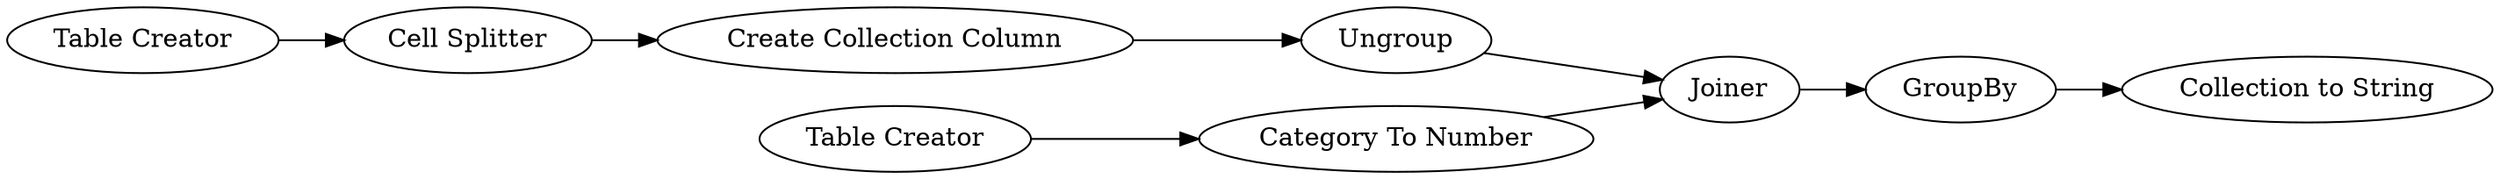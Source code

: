 digraph {
	9 -> 16
	12 -> 9
	8 -> 6
	15 -> 12
	7 -> 15
	6 -> 9
	16 -> 18
	5 -> 7
	5 [label="Table Creator"]
	16 [label=GroupBy]
	7 [label="Cell Splitter"]
	9 [label=Joiner]
	18 [label="Collection to String"]
	6 [label="Category To Number"]
	15 [label="Create Collection Column"]
	8 [label="Table Creator"]
	12 [label=Ungroup]
	rankdir=LR
}
